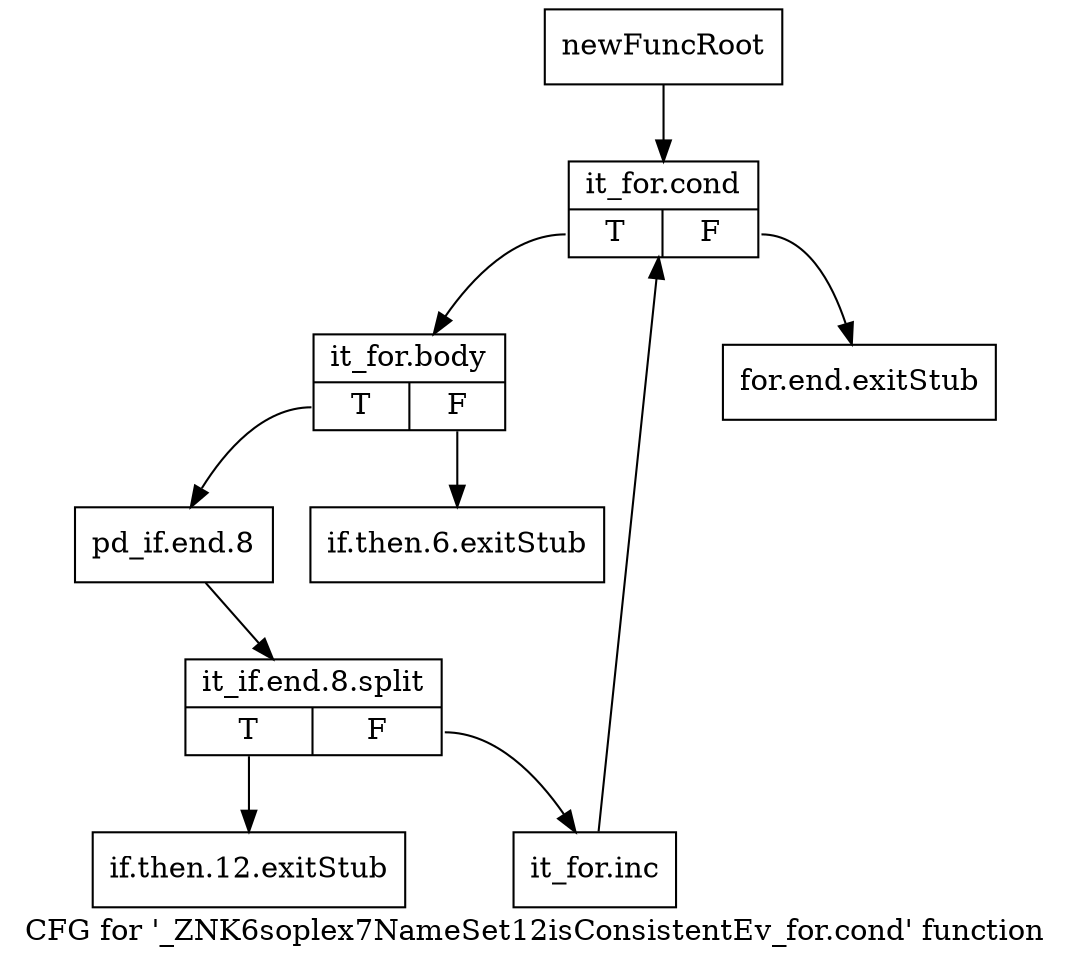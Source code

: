 digraph "CFG for '_ZNK6soplex7NameSet12isConsistentEv_for.cond' function" {
	label="CFG for '_ZNK6soplex7NameSet12isConsistentEv_for.cond' function";

	Node0x2cf6aa0 [shape=record,label="{newFuncRoot}"];
	Node0x2cf6aa0 -> Node0x2cf6be0;
	Node0x2cf6af0 [shape=record,label="{for.end.exitStub}"];
	Node0x2cf6b40 [shape=record,label="{if.then.6.exitStub}"];
	Node0x2cf6b90 [shape=record,label="{if.then.12.exitStub}"];
	Node0x2cf6be0 [shape=record,label="{it_for.cond|{<s0>T|<s1>F}}"];
	Node0x2cf6be0:s0 -> Node0x2cf6c30;
	Node0x2cf6be0:s1 -> Node0x2cf6af0;
	Node0x2cf6c30 [shape=record,label="{it_for.body|{<s0>T|<s1>F}}"];
	Node0x2cf6c30:s0 -> Node0x2cf6c80;
	Node0x2cf6c30:s1 -> Node0x2cf6b40;
	Node0x2cf6c80 [shape=record,label="{pd_if.end.8}"];
	Node0x2cf6c80 -> Node0x3449ea0;
	Node0x3449ea0 [shape=record,label="{it_if.end.8.split|{<s0>T|<s1>F}}"];
	Node0x3449ea0:s0 -> Node0x2cf6b90;
	Node0x3449ea0:s1 -> Node0x2cf6cd0;
	Node0x2cf6cd0 [shape=record,label="{it_for.inc}"];
	Node0x2cf6cd0 -> Node0x2cf6be0;
}
